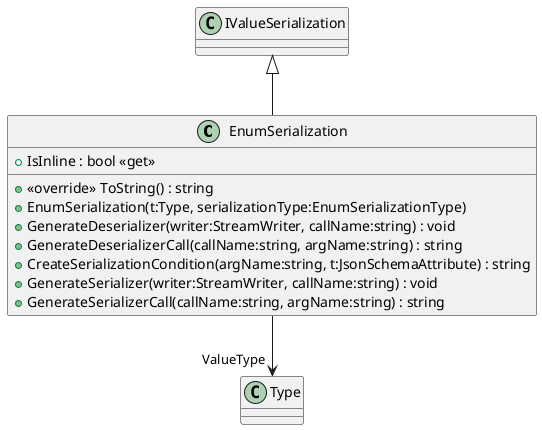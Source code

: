 @startuml
class EnumSerialization {
    + IsInline : bool <<get>>
    + <<override>> ToString() : string
    + EnumSerialization(t:Type, serializationType:EnumSerializationType)
    + GenerateDeserializer(writer:StreamWriter, callName:string) : void
    + GenerateDeserializerCall(callName:string, argName:string) : string
    + CreateSerializationCondition(argName:string, t:JsonSchemaAttribute) : string
    + GenerateSerializer(writer:StreamWriter, callName:string) : void
    + GenerateSerializerCall(callName:string, argName:string) : string
}
IValueSerialization <|-- EnumSerialization
EnumSerialization --> "ValueType" Type
@enduml
